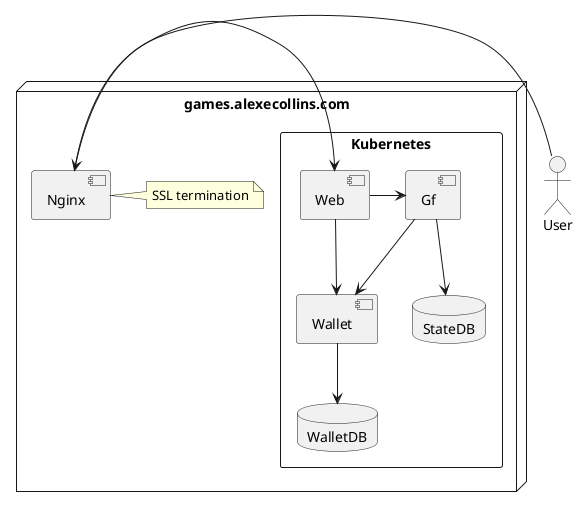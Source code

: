 @startuml

actor User

node games.alexecollins.com {
  component Nginx
  note right: SSL termination
  rectangle Kubernetes {
    component Web
    component Wallet
    component Gf
    database StateDB
    database WalletDB
  }
}

User -> Nginx
Nginx -> Web
Web -> Gf
Web --> Wallet
Gf --> Wallet
Wallet --> WalletDB
Gf --> StateDB

@enduml

